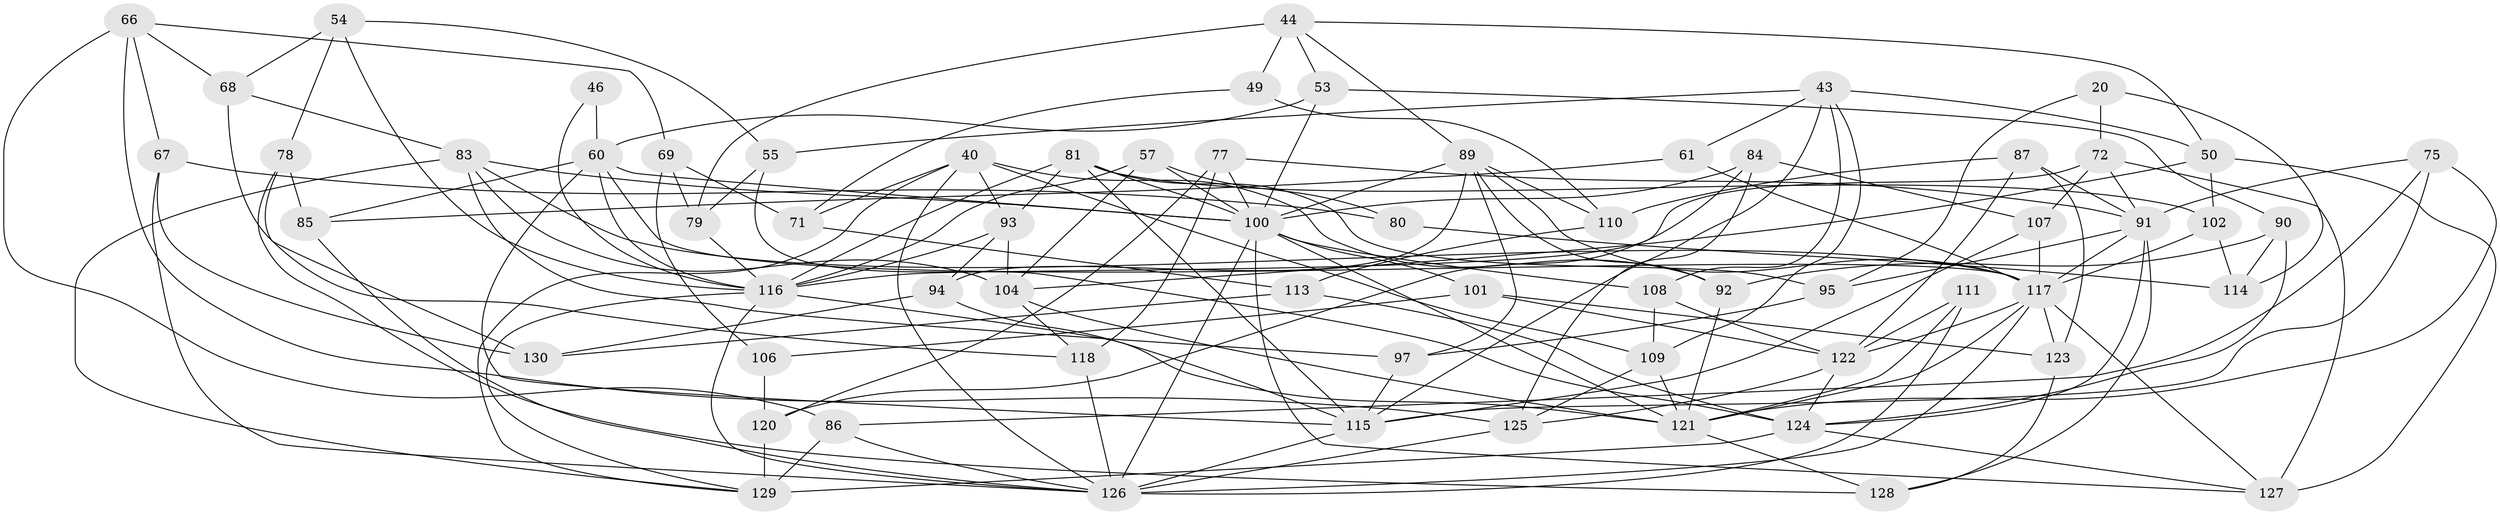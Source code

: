 // original degree distribution, {4: 1.0}
// Generated by graph-tools (version 1.1) at 2025/58/03/09/25 04:58:24]
// undirected, 65 vertices, 164 edges
graph export_dot {
graph [start="1"]
  node [color=gray90,style=filled];
  20;
  40 [super="+10+22"];
  43 [super="+11+33"];
  44 [super="+41"];
  46;
  49;
  50 [super="+25"];
  53;
  54;
  55;
  57 [super="+47"];
  60 [super="+1+18"];
  61;
  66 [super="+52"];
  67;
  68;
  69;
  71;
  72 [super="+15"];
  75;
  77;
  78;
  79;
  80;
  81 [super="+14+27"];
  83 [super="+73"];
  84;
  85;
  86;
  87;
  89 [super="+5+23"];
  90;
  91 [super="+19"];
  92;
  93 [super="+65"];
  94;
  95;
  97;
  100 [super="+42+74"];
  101;
  102;
  104 [super="+3+36"];
  106;
  107;
  108 [super="+76"];
  109 [super="+88"];
  110;
  111;
  113;
  114;
  115 [super="+12+63"];
  116 [super="+59+64"];
  117 [super="+26+38+31"];
  118;
  120 [super="+28"];
  121 [super="+2+62+70"];
  122 [super="+7+34"];
  123;
  124 [super="+51+98"];
  125 [super="+99"];
  126 [super="+103"];
  127 [super="+112+119+58"];
  128;
  129 [super="+105"];
  130;
  20 -- 114;
  20 -- 72 [weight=2];
  20 -- 95;
  40 -- 92;
  40 -- 109 [weight=2];
  40 -- 71;
  40 -- 93;
  40 -- 129;
  40 -- 126 [weight=2];
  43 -- 55;
  43 -- 108 [weight=2];
  43 -- 61 [weight=2];
  43 -- 109;
  43 -- 115;
  43 -- 50;
  44 -- 49 [weight=2];
  44 -- 79;
  44 -- 53;
  44 -- 89;
  44 -- 50;
  46 -- 116;
  46 -- 60 [weight=3];
  49 -- 110;
  49 -- 71;
  50 -- 102;
  50 -- 104;
  50 -- 127 [weight=2];
  53 -- 90;
  53 -- 60;
  53 -- 100;
  54 -- 78;
  54 -- 68;
  54 -- 116;
  54 -- 55;
  55 -- 79;
  55 -- 124;
  57 -- 80 [weight=2];
  57 -- 104 [weight=2];
  57 -- 100;
  57 -- 116;
  60 -- 85;
  60 -- 117 [weight=2];
  60 -- 115;
  60 -- 100;
  60 -- 116;
  61 -- 85;
  61 -- 117;
  66 -- 68;
  66 -- 69;
  66 -- 67;
  66 -- 125 [weight=2];
  66 -- 86;
  67 -- 130;
  67 -- 80;
  67 -- 126;
  68 -- 118;
  68 -- 83;
  69 -- 106;
  69 -- 71;
  69 -- 79;
  71 -- 113;
  72 -- 107;
  72 -- 91;
  72 -- 127;
  72 -- 116;
  75 -- 115;
  75 -- 86;
  75 -- 91;
  75 -- 121;
  77 -- 118;
  77 -- 120;
  77 -- 91;
  77 -- 100;
  78 -- 128;
  78 -- 85;
  78 -- 130;
  79 -- 116;
  80 -- 114;
  81 -- 93 [weight=2];
  81 -- 115;
  81 -- 95;
  81 -- 102;
  81 -- 100 [weight=2];
  81 -- 116;
  83 -- 104 [weight=2];
  83 -- 117;
  83 -- 100 [weight=2];
  83 -- 97;
  83 -- 129;
  84 -- 107;
  84 -- 120;
  84 -- 100;
  84 -- 125;
  85 -- 126;
  86 -- 129;
  86 -- 126;
  87 -- 123;
  87 -- 110;
  87 -- 91;
  87 -- 122;
  89 -- 92;
  89 -- 110;
  89 -- 97;
  89 -- 94;
  89 -- 117;
  89 -- 100 [weight=2];
  90 -- 114;
  90 -- 92;
  90 -- 124;
  91 -- 128;
  91 -- 124;
  91 -- 95;
  91 -- 117;
  92 -- 121;
  93 -- 94;
  93 -- 104;
  93 -- 116;
  94 -- 115;
  94 -- 130;
  95 -- 97;
  97 -- 115;
  100 -- 126 [weight=3];
  100 -- 121;
  100 -- 108;
  100 -- 101;
  100 -- 127 [weight=3];
  101 -- 123;
  101 -- 106;
  101 -- 122;
  102 -- 114;
  102 -- 117;
  104 -- 118;
  104 -- 121;
  106 -- 120 [weight=2];
  107 -- 115;
  107 -- 117;
  108 -- 122 [weight=2];
  108 -- 109;
  109 -- 125;
  109 -- 121;
  110 -- 113;
  111 -- 122 [weight=2];
  111 -- 126;
  111 -- 121;
  113 -- 124;
  113 -- 130;
  115 -- 126;
  116 -- 126;
  116 -- 129;
  116 -- 121 [weight=2];
  117 -- 121;
  117 -- 123;
  117 -- 122 [weight=2];
  117 -- 127 [weight=3];
  117 -- 126;
  118 -- 126;
  120 -- 129 [weight=2];
  121 -- 128;
  122 -- 125;
  122 -- 124;
  123 -- 128;
  124 -- 129 [weight=2];
  124 -- 127;
  125 -- 126;
}
